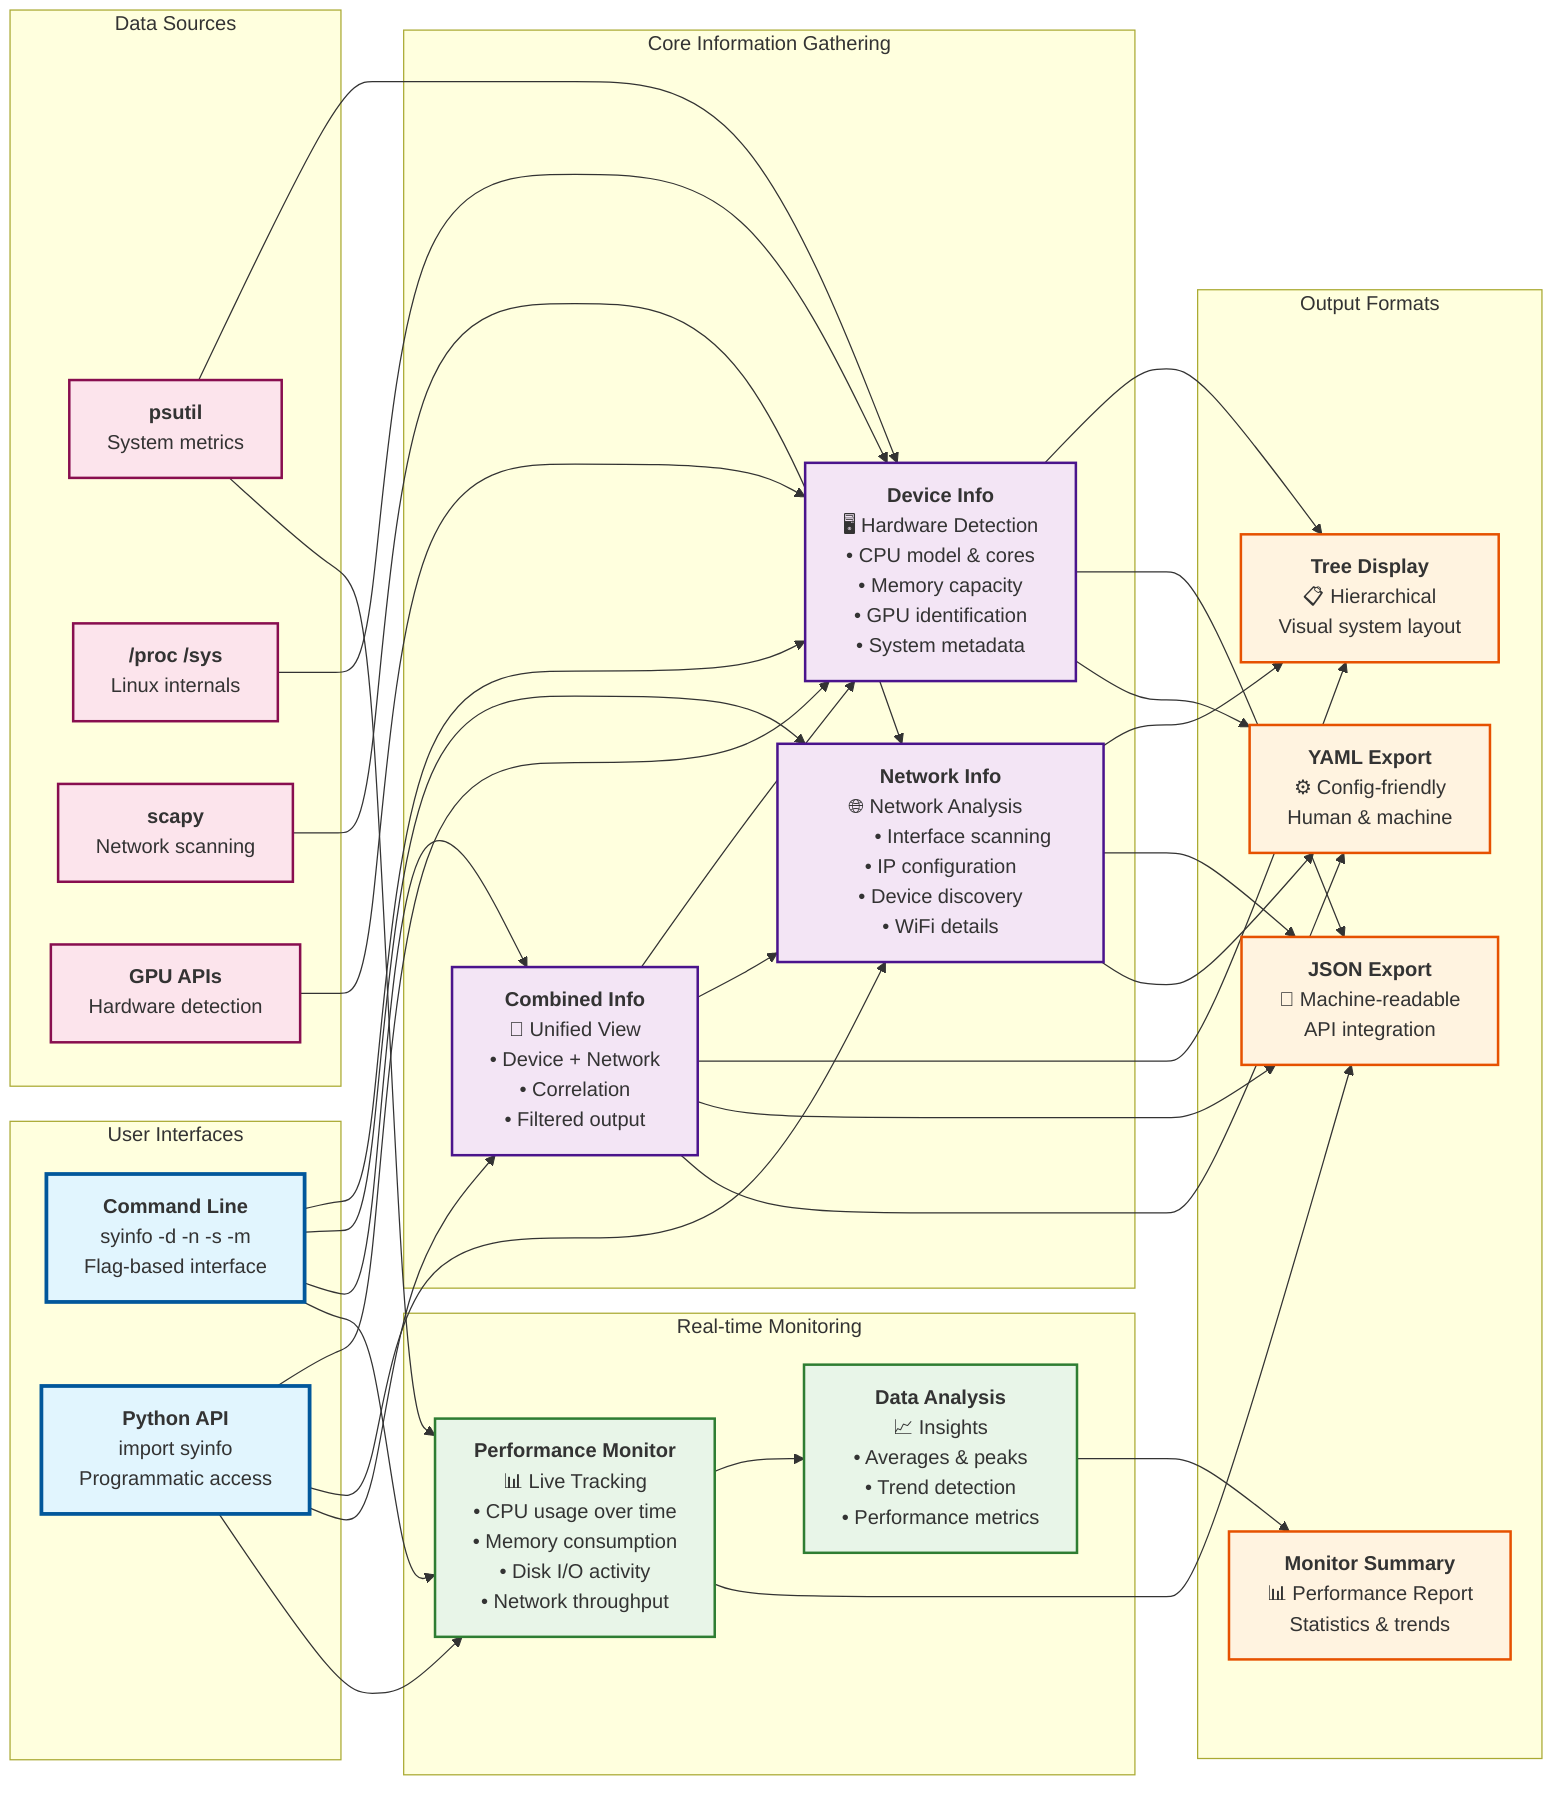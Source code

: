 graph LR
    %% SyInfo System Components Overview
    
    subgraph "User Interfaces"
        CLI["`**Command Line**
        syinfo -d -n -s -m
        Flag-based interface`"]
        
        API["`**Python API**
        import syinfo
        Programmatic access`"]
    end
    
    subgraph "Core Information Gathering"
        DEVICE["`**Device Info**
        🖥️ Hardware Detection
        • CPU model & cores
        • Memory capacity
        • GPU identification
        • System metadata`"]
        
        NETWORK["`**Network Info**
        🌐 Network Analysis  
        • Interface scanning
        • IP configuration
        • Device discovery
        • WiFi details`"]
        
        SYSTEM["`**Combined Info**
        🔧 Unified View
        • Device + Network
        • Correlation
        • Filtered output`"]
    end
    
    subgraph "Real-time Monitoring"
        MONITOR["`**Performance Monitor**
        📊 Live Tracking
        • CPU usage over time
        • Memory consumption
        • Disk I/O activity
        • Network throughput`"]
        
        ANALYSIS["`**Data Analysis**
        📈 Insights
        • Averages & peaks
        • Trend detection
        • Performance metrics`"]
    end
    
    subgraph "Output Formats"
        TREE["`**Tree Display**
        📋 Hierarchical
        Visual system layout`"]
        
        JSON["`**JSON Export**
        🔗 Machine-readable
        API integration`"]
        
        YAML["`**YAML Export**
        ⚙️ Config-friendly
        Human & machine`"]
        
        SUMMARY["`**Monitor Summary**
        📊 Performance Report
        Statistics & trends`"]
    end
    
    subgraph "Data Sources"
        PSUTIL["`**psutil**
        System metrics`"]
        
        PROCFS["`**/proc /sys**
        Linux internals`"]
        
        SCAPY["`**scapy**
        Network scanning`"]
        
        GPU_APIS["`**GPU APIs**
        Hardware detection`"]
    end
    
    %% Interface Connections
    CLI --> DEVICE
    CLI --> NETWORK  
    CLI --> SYSTEM
    CLI --> MONITOR
    
    API --> DEVICE
    API --> NETWORK
    API --> SYSTEM
    API --> MONITOR
    
    %% Core Component Relationships
    SYSTEM --> DEVICE
    SYSTEM --> NETWORK
    MONITOR --> ANALYSIS
    
    %% Output Connections
    DEVICE --> TREE
    NETWORK --> TREE
    SYSTEM --> TREE
    
    DEVICE --> JSON
    NETWORK --> JSON
    SYSTEM --> JSON
    MONITOR --> JSON
    
    DEVICE --> YAML
    NETWORK --> YAML
    SYSTEM --> YAML
    
    ANALYSIS --> SUMMARY
    
    %% Data Source Connections
    PSUTIL --> DEVICE
    PSUTIL --> MONITOR
    PROCFS --> DEVICE
    SCAPY --> NETWORK
    GPU_APIS --> DEVICE
    
    %% Styling
    classDef interface fill:#e1f5fe,stroke:#01579b,stroke-width:3px
    classDef core fill:#f3e5f5,stroke:#4a148c,stroke-width:2px
    classDef monitoring fill:#e8f5e8,stroke:#2e7d32,stroke-width:2px
    classDef output fill:#fff3e0,stroke:#e65100,stroke-width:2px
    classDef datasource fill:#fce4ec,stroke:#880e4f,stroke-width:2px
    
    class CLI,API interface
    class DEVICE,NETWORK,SYSTEM core
    class MONITOR,ANALYSIS monitoring
    class TREE,JSON,YAML,SUMMARY output
    class PSUTIL,PROCFS,SCAPY,GPU_APIS datasource